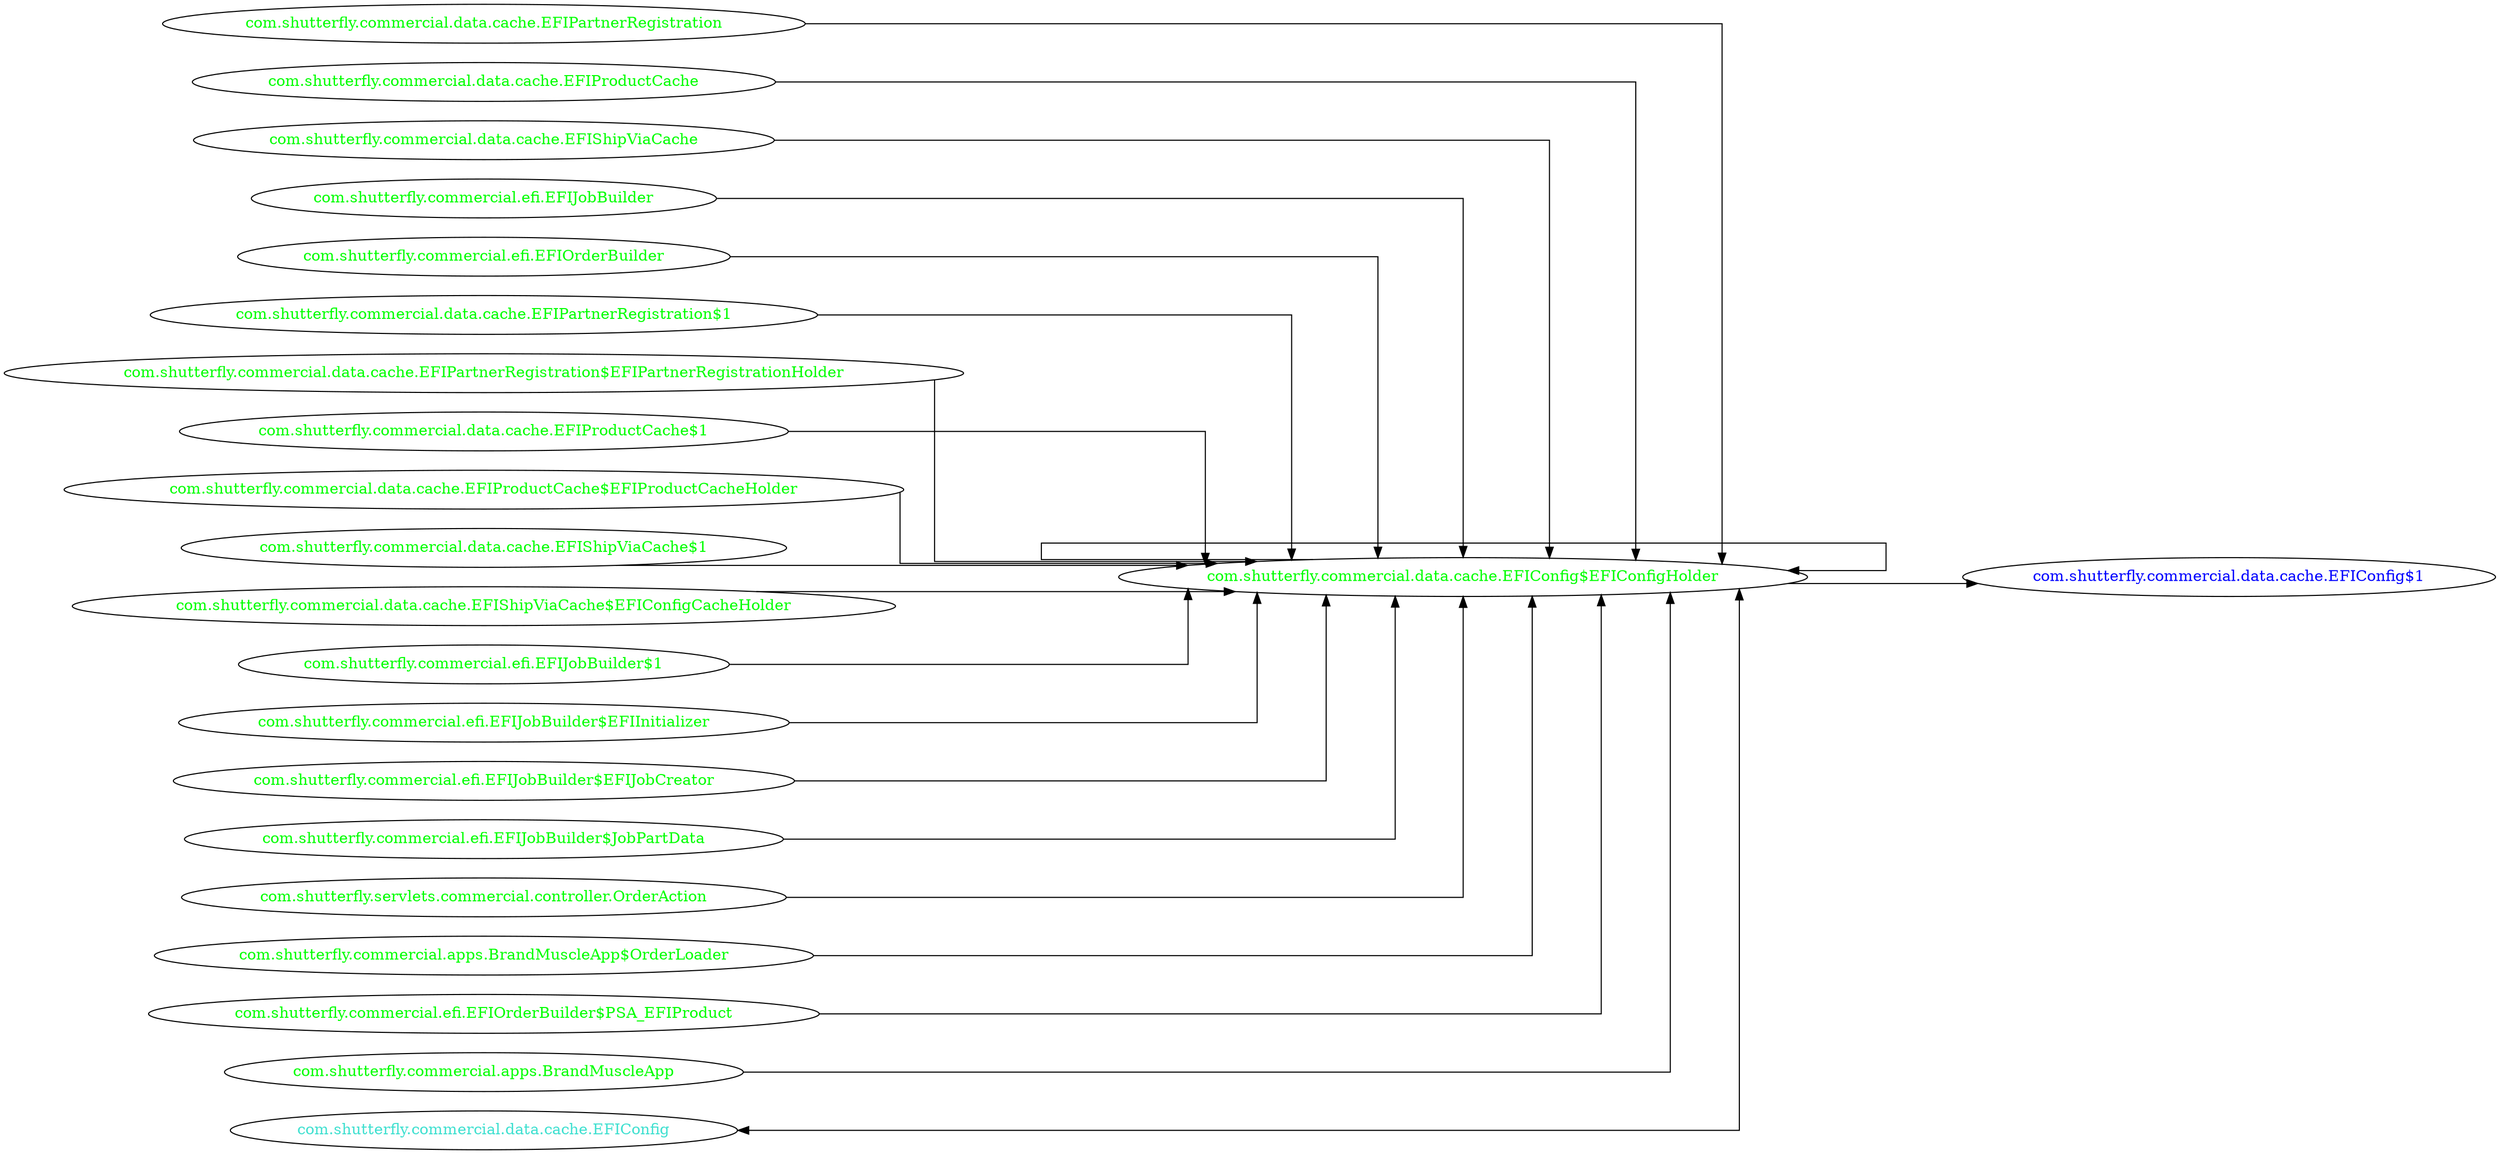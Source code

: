 digraph dependencyGraph {
 concentrate=true;
 ranksep="2.0";
 rankdir="LR"; 
 splines="ortho";
"com.shutterfly.commercial.data.cache.EFIConfig$EFIConfigHolder" [fontcolor="red"];
"com.shutterfly.commercial.data.cache.EFIConfig$1" [ fontcolor="blue" ];
"com.shutterfly.commercial.data.cache.EFIConfig$EFIConfigHolder"->"com.shutterfly.commercial.data.cache.EFIConfig$1";
"com.shutterfly.commercial.data.cache.EFIConfig$EFIConfigHolder" [ fontcolor="green" ];
"com.shutterfly.commercial.data.cache.EFIConfig$EFIConfigHolder"->"com.shutterfly.commercial.data.cache.EFIConfig$EFIConfigHolder";
"com.shutterfly.commercial.data.cache.EFIPartnerRegistration" [ fontcolor="green" ];
"com.shutterfly.commercial.data.cache.EFIPartnerRegistration"->"com.shutterfly.commercial.data.cache.EFIConfig$EFIConfigHolder";
"com.shutterfly.commercial.data.cache.EFIProductCache" [ fontcolor="green" ];
"com.shutterfly.commercial.data.cache.EFIProductCache"->"com.shutterfly.commercial.data.cache.EFIConfig$EFIConfigHolder";
"com.shutterfly.commercial.data.cache.EFIShipViaCache" [ fontcolor="green" ];
"com.shutterfly.commercial.data.cache.EFIShipViaCache"->"com.shutterfly.commercial.data.cache.EFIConfig$EFIConfigHolder";
"com.shutterfly.commercial.efi.EFIJobBuilder" [ fontcolor="green" ];
"com.shutterfly.commercial.efi.EFIJobBuilder"->"com.shutterfly.commercial.data.cache.EFIConfig$EFIConfigHolder";
"com.shutterfly.commercial.efi.EFIOrderBuilder" [ fontcolor="green" ];
"com.shutterfly.commercial.efi.EFIOrderBuilder"->"com.shutterfly.commercial.data.cache.EFIConfig$EFIConfigHolder";
"com.shutterfly.commercial.data.cache.EFIPartnerRegistration$1" [ fontcolor="green" ];
"com.shutterfly.commercial.data.cache.EFIPartnerRegistration$1"->"com.shutterfly.commercial.data.cache.EFIConfig$EFIConfigHolder";
"com.shutterfly.commercial.data.cache.EFIPartnerRegistration$EFIPartnerRegistrationHolder" [ fontcolor="green" ];
"com.shutterfly.commercial.data.cache.EFIPartnerRegistration$EFIPartnerRegistrationHolder"->"com.shutterfly.commercial.data.cache.EFIConfig$EFIConfigHolder";
"com.shutterfly.commercial.data.cache.EFIProductCache$1" [ fontcolor="green" ];
"com.shutterfly.commercial.data.cache.EFIProductCache$1"->"com.shutterfly.commercial.data.cache.EFIConfig$EFIConfigHolder";
"com.shutterfly.commercial.data.cache.EFIProductCache$EFIProductCacheHolder" [ fontcolor="green" ];
"com.shutterfly.commercial.data.cache.EFIProductCache$EFIProductCacheHolder"->"com.shutterfly.commercial.data.cache.EFIConfig$EFIConfigHolder";
"com.shutterfly.commercial.data.cache.EFIShipViaCache$1" [ fontcolor="green" ];
"com.shutterfly.commercial.data.cache.EFIShipViaCache$1"->"com.shutterfly.commercial.data.cache.EFIConfig$EFIConfigHolder";
"com.shutterfly.commercial.data.cache.EFIShipViaCache$EFIConfigCacheHolder" [ fontcolor="green" ];
"com.shutterfly.commercial.data.cache.EFIShipViaCache$EFIConfigCacheHolder"->"com.shutterfly.commercial.data.cache.EFIConfig$EFIConfigHolder";
"com.shutterfly.commercial.efi.EFIJobBuilder$1" [ fontcolor="green" ];
"com.shutterfly.commercial.efi.EFIJobBuilder$1"->"com.shutterfly.commercial.data.cache.EFIConfig$EFIConfigHolder";
"com.shutterfly.commercial.efi.EFIJobBuilder$EFIInitializer" [ fontcolor="green" ];
"com.shutterfly.commercial.efi.EFIJobBuilder$EFIInitializer"->"com.shutterfly.commercial.data.cache.EFIConfig$EFIConfigHolder";
"com.shutterfly.commercial.efi.EFIJobBuilder$EFIJobCreator" [ fontcolor="green" ];
"com.shutterfly.commercial.efi.EFIJobBuilder$EFIJobCreator"->"com.shutterfly.commercial.data.cache.EFIConfig$EFIConfigHolder";
"com.shutterfly.commercial.efi.EFIJobBuilder$JobPartData" [ fontcolor="green" ];
"com.shutterfly.commercial.efi.EFIJobBuilder$JobPartData"->"com.shutterfly.commercial.data.cache.EFIConfig$EFIConfigHolder";
"com.shutterfly.servlets.commercial.controller.OrderAction" [ fontcolor="green" ];
"com.shutterfly.servlets.commercial.controller.OrderAction"->"com.shutterfly.commercial.data.cache.EFIConfig$EFIConfigHolder";
"com.shutterfly.commercial.apps.BrandMuscleApp$OrderLoader" [ fontcolor="green" ];
"com.shutterfly.commercial.apps.BrandMuscleApp$OrderLoader"->"com.shutterfly.commercial.data.cache.EFIConfig$EFIConfigHolder";
"com.shutterfly.commercial.efi.EFIOrderBuilder$PSA_EFIProduct" [ fontcolor="green" ];
"com.shutterfly.commercial.efi.EFIOrderBuilder$PSA_EFIProduct"->"com.shutterfly.commercial.data.cache.EFIConfig$EFIConfigHolder";
"com.shutterfly.commercial.apps.BrandMuscleApp" [ fontcolor="green" ];
"com.shutterfly.commercial.apps.BrandMuscleApp"->"com.shutterfly.commercial.data.cache.EFIConfig$EFIConfigHolder";
"com.shutterfly.commercial.data.cache.EFIConfig" [ fontcolor="turquoise" ];
"com.shutterfly.commercial.data.cache.EFIConfig"->"com.shutterfly.commercial.data.cache.EFIConfig$EFIConfigHolder" [dir=both];
}
